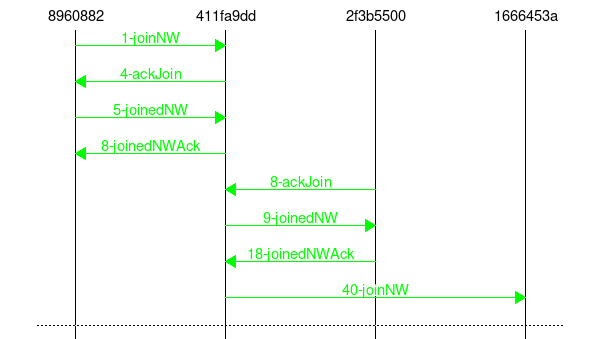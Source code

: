 msc { 
8960882,411fa9dd,2f3b5500,1666453a;

8960882=>411fa9dd [label="1-joinNW", textcolor="green", linecolor="green"];
411fa9dd=>8960882 [label="4-ackJoin", textcolor="green", linecolor="green"];
8960882=>411fa9dd [label="5-joinedNW", textcolor="green", linecolor="green"];
411fa9dd=>8960882 [label="8-joinedNWAck", textcolor="green", linecolor="green"];
2f3b5500=>411fa9dd [label="8-ackJoin", textcolor="green", linecolor="green"];
411fa9dd=>2f3b5500 [label="9-joinedNW", textcolor="green", linecolor="green"];
2f3b5500=>411fa9dd [label="18-joinedNWAck", textcolor="green", linecolor="green"];
411fa9dd=>1666453a [label="40-joinNW", textcolor="green", linecolor="green"];
---;
}
